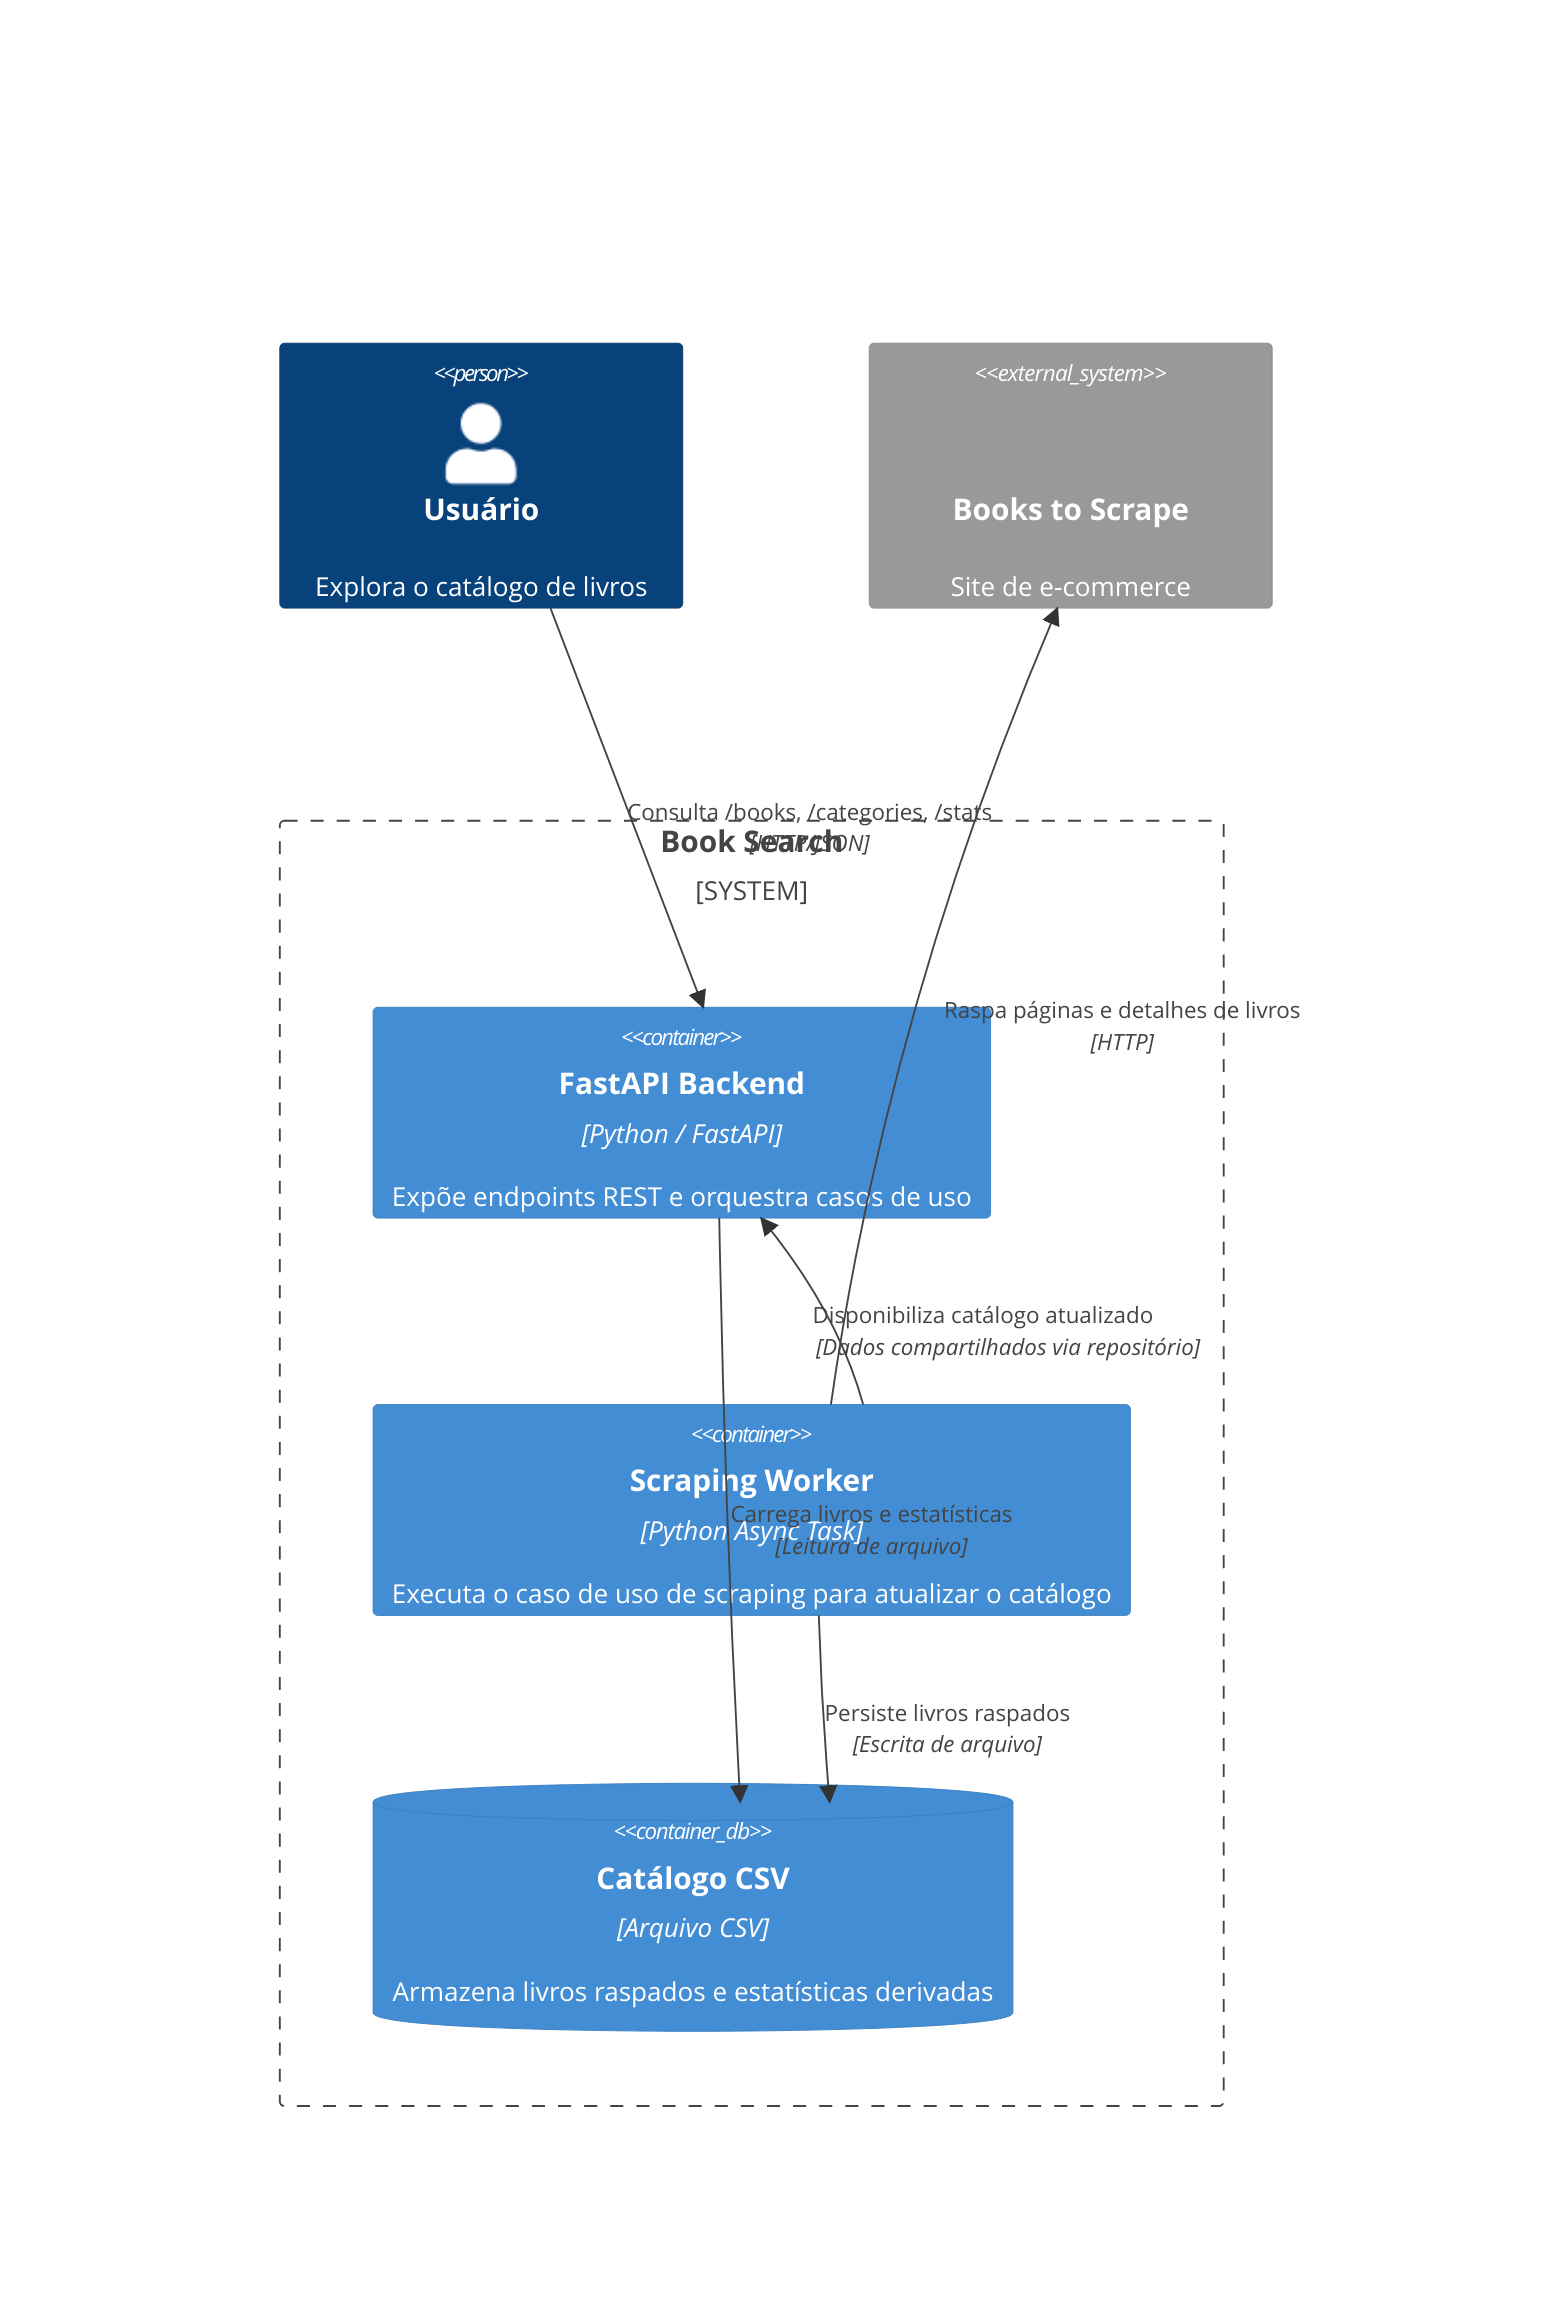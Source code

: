 C4Container
    Person(user, "Usuário", "Explora o catálogo de livros")
    System_Boundary(system, "Book Search") {
        Container(api, "FastAPI Backend", "Python / FastAPI", "Expõe endpoints REST e orquestra casos de uso")
        Container(worker, "Scraping Worker", "Python Async Task", "Executa o caso de uso de scraping para atualizar o catálogo")
        ContainerDb(csvStore, "Catálogo CSV", "Arquivo CSV", "Armazena livros raspados e estatísticas derivadas")
    }
    System_Ext(scrapeSite, "Books to Scrape", "Site de e-commerce", "Origem dos dados de livros")

    Rel(user, api, "Consulta /books, /categories, /stats", "HTTP/JSON")
    Rel(api, csvStore, "Carrega livros e estatísticas", "Leitura de arquivo")
    Rel(worker, csvStore, "Persiste livros raspados", "Escrita de arquivo")
    Rel(worker, scrapeSite, "Raspa páginas e detalhes de livros", "HTTP")
    Rel(worker, api, "Disponibiliza catálogo atualizado", "Dados compartilhados via repositório")